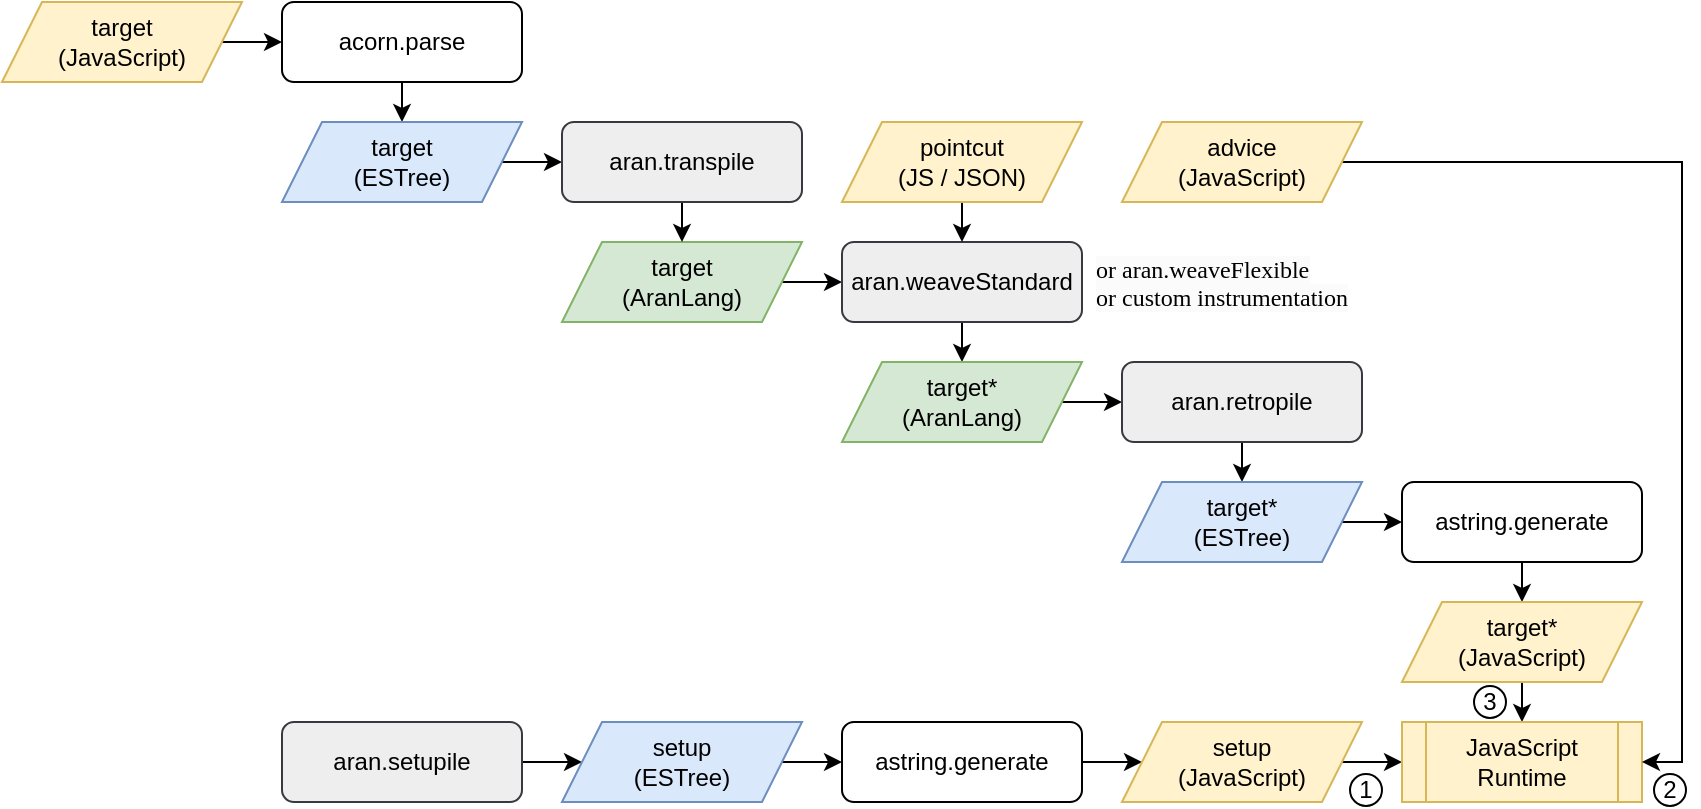 <mxfile version="26.0.10">
  <diagram name="Page-1" id="80j3brz22RbzReh18KdX">
    <mxGraphModel dx="984" dy="575" grid="1" gridSize="10" guides="1" tooltips="1" connect="1" arrows="1" fold="1" page="1" pageScale="1" pageWidth="827" pageHeight="1169" math="0" shadow="0">
      <root>
        <mxCell id="0" />
        <mxCell id="1" parent="0" />
        <mxCell id="nkJJONYqu3Pxzixm7wUG-18" style="edgeStyle=orthogonalEdgeStyle;rounded=0;orthogonalLoop=1;jettySize=auto;html=1;exitX=0.5;exitY=1;exitDx=0;exitDy=0;entryX=0.5;entryY=0;entryDx=0;entryDy=0;" edge="1" parent="1" source="nkJJONYqu3Pxzixm7wUG-1" target="nkJJONYqu3Pxzixm7wUG-4">
          <mxGeometry relative="1" as="geometry" />
        </mxCell>
        <mxCell id="nkJJONYqu3Pxzixm7wUG-1" value="acorn.parse" style="rounded=1;whiteSpace=wrap;html=1;" vertex="1" parent="1">
          <mxGeometry x="180" y="40" width="120" height="40" as="geometry" />
        </mxCell>
        <mxCell id="nkJJONYqu3Pxzixm7wUG-17" style="edgeStyle=orthogonalEdgeStyle;rounded=0;orthogonalLoop=1;jettySize=auto;html=1;exitX=1;exitY=0.5;exitDx=0;exitDy=0;entryX=0;entryY=0.5;entryDx=0;entryDy=0;" edge="1" parent="1" source="nkJJONYqu3Pxzixm7wUG-2" target="nkJJONYqu3Pxzixm7wUG-1">
          <mxGeometry relative="1" as="geometry" />
        </mxCell>
        <mxCell id="nkJJONYqu3Pxzixm7wUG-2" value="target&lt;br&gt;&lt;div&gt;(JavaScript)&lt;/div&gt;" style="shape=parallelogram;perimeter=parallelogramPerimeter;whiteSpace=wrap;html=1;fixedSize=1;fillColor=#fff2cc;strokeColor=#d6b656;" vertex="1" parent="1">
          <mxGeometry x="40" y="40" width="120" height="40" as="geometry" />
        </mxCell>
        <mxCell id="nkJJONYqu3Pxzixm7wUG-21" style="edgeStyle=orthogonalEdgeStyle;rounded=0;orthogonalLoop=1;jettySize=auto;html=1;exitX=1;exitY=0.5;exitDx=0;exitDy=0;entryX=0;entryY=0.5;entryDx=0;entryDy=0;" edge="1" parent="1" source="nkJJONYqu3Pxzixm7wUG-3" target="nkJJONYqu3Pxzixm7wUG-6">
          <mxGeometry relative="1" as="geometry" />
        </mxCell>
        <mxCell id="nkJJONYqu3Pxzixm7wUG-3" value="&lt;div&gt;target&lt;br&gt;&lt;/div&gt;(AranLang)" style="shape=parallelogram;perimeter=parallelogramPerimeter;whiteSpace=wrap;html=1;fixedSize=1;fillColor=#d5e8d4;strokeColor=#82b366;" vertex="1" parent="1">
          <mxGeometry x="320" y="160" width="120" height="40" as="geometry" />
        </mxCell>
        <mxCell id="nkJJONYqu3Pxzixm7wUG-19" style="edgeStyle=orthogonalEdgeStyle;rounded=0;orthogonalLoop=1;jettySize=auto;html=1;exitX=1;exitY=0.5;exitDx=0;exitDy=0;entryX=0;entryY=0.5;entryDx=0;entryDy=0;" edge="1" parent="1" source="nkJJONYqu3Pxzixm7wUG-4" target="nkJJONYqu3Pxzixm7wUG-5">
          <mxGeometry relative="1" as="geometry" />
        </mxCell>
        <mxCell id="nkJJONYqu3Pxzixm7wUG-4" value="&lt;div&gt;target&lt;br&gt;&lt;/div&gt;(ESTree)" style="shape=parallelogram;perimeter=parallelogramPerimeter;whiteSpace=wrap;html=1;fixedSize=1;fillColor=#dae8fc;strokeColor=#6c8ebf;" vertex="1" parent="1">
          <mxGeometry x="180" y="100" width="120" height="40" as="geometry" />
        </mxCell>
        <mxCell id="nkJJONYqu3Pxzixm7wUG-20" style="edgeStyle=orthogonalEdgeStyle;rounded=0;orthogonalLoop=1;jettySize=auto;html=1;exitX=0.5;exitY=1;exitDx=0;exitDy=0;entryX=0.5;entryY=0;entryDx=0;entryDy=0;" edge="1" parent="1" source="nkJJONYqu3Pxzixm7wUG-5" target="nkJJONYqu3Pxzixm7wUG-3">
          <mxGeometry relative="1" as="geometry" />
        </mxCell>
        <mxCell id="nkJJONYqu3Pxzixm7wUG-5" value="aran.transpile" style="rounded=1;whiteSpace=wrap;html=1;fillColor=#eeeeee;strokeColor=#36393d;" vertex="1" parent="1">
          <mxGeometry x="320" y="100" width="120" height="40" as="geometry" />
        </mxCell>
        <mxCell id="nkJJONYqu3Pxzixm7wUG-22" style="edgeStyle=orthogonalEdgeStyle;rounded=0;orthogonalLoop=1;jettySize=auto;html=1;exitX=0.5;exitY=1;exitDx=0;exitDy=0;entryX=0.5;entryY=0;entryDx=0;entryDy=0;" edge="1" parent="1" source="nkJJONYqu3Pxzixm7wUG-6" target="nkJJONYqu3Pxzixm7wUG-7">
          <mxGeometry relative="1" as="geometry" />
        </mxCell>
        <mxCell id="nkJJONYqu3Pxzixm7wUG-6" value="&lt;font face=&quot;Helvetica&quot;&gt;aran.weaveStandard&lt;/font&gt;" style="rounded=1;whiteSpace=wrap;html=1;fillColor=#eeeeee;strokeColor=#36393d;" vertex="1" parent="1">
          <mxGeometry x="460" y="160" width="120" height="40" as="geometry" />
        </mxCell>
        <mxCell id="nkJJONYqu3Pxzixm7wUG-23" style="edgeStyle=orthogonalEdgeStyle;rounded=0;orthogonalLoop=1;jettySize=auto;html=1;exitX=1;exitY=0.5;exitDx=0;exitDy=0;entryX=0;entryY=0.5;entryDx=0;entryDy=0;" edge="1" parent="1" source="nkJJONYqu3Pxzixm7wUG-7" target="nkJJONYqu3Pxzixm7wUG-8">
          <mxGeometry relative="1" as="geometry" />
        </mxCell>
        <mxCell id="nkJJONYqu3Pxzixm7wUG-7" value="&lt;div&gt;target*&lt;/div&gt;(AranLang)" style="shape=parallelogram;perimeter=parallelogramPerimeter;whiteSpace=wrap;html=1;fixedSize=1;fillColor=#d5e8d4;strokeColor=#82b366;" vertex="1" parent="1">
          <mxGeometry x="460" y="220" width="120" height="40" as="geometry" />
        </mxCell>
        <mxCell id="nkJJONYqu3Pxzixm7wUG-24" style="edgeStyle=orthogonalEdgeStyle;rounded=0;orthogonalLoop=1;jettySize=auto;html=1;exitX=0.5;exitY=1;exitDx=0;exitDy=0;entryX=0.5;entryY=0;entryDx=0;entryDy=0;" edge="1" parent="1" source="nkJJONYqu3Pxzixm7wUG-8" target="nkJJONYqu3Pxzixm7wUG-9">
          <mxGeometry relative="1" as="geometry" />
        </mxCell>
        <mxCell id="nkJJONYqu3Pxzixm7wUG-8" value="aran.retropile" style="rounded=1;whiteSpace=wrap;html=1;fillColor=#eeeeee;strokeColor=#36393d;" vertex="1" parent="1">
          <mxGeometry x="600" y="220" width="120" height="40" as="geometry" />
        </mxCell>
        <mxCell id="nkJJONYqu3Pxzixm7wUG-25" style="edgeStyle=orthogonalEdgeStyle;rounded=0;orthogonalLoop=1;jettySize=auto;html=1;exitX=1;exitY=0.5;exitDx=0;exitDy=0;entryX=0;entryY=0.5;entryDx=0;entryDy=0;" edge="1" parent="1" source="nkJJONYqu3Pxzixm7wUG-9" target="nkJJONYqu3Pxzixm7wUG-10">
          <mxGeometry relative="1" as="geometry" />
        </mxCell>
        <mxCell id="nkJJONYqu3Pxzixm7wUG-9" value="&lt;div&gt;target*&lt;/div&gt;(ESTree)" style="shape=parallelogram;perimeter=parallelogramPerimeter;whiteSpace=wrap;html=1;fixedSize=1;fillColor=#dae8fc;strokeColor=#6c8ebf;" vertex="1" parent="1">
          <mxGeometry x="600" y="280" width="120" height="40" as="geometry" />
        </mxCell>
        <mxCell id="nkJJONYqu3Pxzixm7wUG-26" style="edgeStyle=orthogonalEdgeStyle;rounded=0;orthogonalLoop=1;jettySize=auto;html=1;exitX=0.5;exitY=1;exitDx=0;exitDy=0;entryX=0.5;entryY=0;entryDx=0;entryDy=0;" edge="1" parent="1" source="nkJJONYqu3Pxzixm7wUG-10" target="nkJJONYqu3Pxzixm7wUG-11">
          <mxGeometry relative="1" as="geometry" />
        </mxCell>
        <mxCell id="nkJJONYqu3Pxzixm7wUG-10" value="astring.generate" style="rounded=1;whiteSpace=wrap;html=1;" vertex="1" parent="1">
          <mxGeometry x="740" y="280" width="120" height="40" as="geometry" />
        </mxCell>
        <mxCell id="nkJJONYqu3Pxzixm7wUG-27" style="edgeStyle=orthogonalEdgeStyle;rounded=0;orthogonalLoop=1;jettySize=auto;html=1;exitX=0.5;exitY=1;exitDx=0;exitDy=0;entryX=0.5;entryY=0;entryDx=0;entryDy=0;" edge="1" parent="1" source="nkJJONYqu3Pxzixm7wUG-11" target="nkJJONYqu3Pxzixm7wUG-16">
          <mxGeometry relative="1" as="geometry" />
        </mxCell>
        <mxCell id="nkJJONYqu3Pxzixm7wUG-11" value="&lt;div&gt;target*&lt;/div&gt;(JavaScript)" style="shape=parallelogram;perimeter=parallelogramPerimeter;whiteSpace=wrap;html=1;fixedSize=1;fillColor=#fff2cc;strokeColor=#d6b656;" vertex="1" parent="1">
          <mxGeometry x="740" y="340" width="120" height="40" as="geometry" />
        </mxCell>
        <mxCell id="nkJJONYqu3Pxzixm7wUG-31" style="edgeStyle=orthogonalEdgeStyle;rounded=0;orthogonalLoop=1;jettySize=auto;html=1;exitX=1;exitY=0.5;exitDx=0;exitDy=0;" edge="1" parent="1" source="nkJJONYqu3Pxzixm7wUG-12" target="nkJJONYqu3Pxzixm7wUG-13">
          <mxGeometry relative="1" as="geometry" />
        </mxCell>
        <mxCell id="nkJJONYqu3Pxzixm7wUG-12" value="aran.setupile" style="rounded=1;whiteSpace=wrap;html=1;fillColor=#eeeeee;strokeColor=#36393d;" vertex="1" parent="1">
          <mxGeometry x="180" y="400" width="120" height="40" as="geometry" />
        </mxCell>
        <mxCell id="nkJJONYqu3Pxzixm7wUG-30" style="edgeStyle=orthogonalEdgeStyle;rounded=0;orthogonalLoop=1;jettySize=auto;html=1;exitX=1;exitY=0.5;exitDx=0;exitDy=0;entryX=0;entryY=0.5;entryDx=0;entryDy=0;" edge="1" parent="1" source="nkJJONYqu3Pxzixm7wUG-13" target="nkJJONYqu3Pxzixm7wUG-14">
          <mxGeometry relative="1" as="geometry" />
        </mxCell>
        <mxCell id="nkJJONYqu3Pxzixm7wUG-13" value="&lt;div&gt;setup&lt;/div&gt;(ESTree)" style="shape=parallelogram;perimeter=parallelogramPerimeter;whiteSpace=wrap;html=1;fixedSize=1;fillColor=#dae8fc;strokeColor=#6c8ebf;" vertex="1" parent="1">
          <mxGeometry x="320" y="400" width="120" height="40" as="geometry" />
        </mxCell>
        <mxCell id="nkJJONYqu3Pxzixm7wUG-29" style="edgeStyle=orthogonalEdgeStyle;rounded=0;orthogonalLoop=1;jettySize=auto;html=1;exitX=1;exitY=0.5;exitDx=0;exitDy=0;entryX=0;entryY=0.5;entryDx=0;entryDy=0;" edge="1" parent="1" source="nkJJONYqu3Pxzixm7wUG-14" target="nkJJONYqu3Pxzixm7wUG-15">
          <mxGeometry relative="1" as="geometry" />
        </mxCell>
        <mxCell id="nkJJONYqu3Pxzixm7wUG-14" value="astring.generate" style="rounded=1;whiteSpace=wrap;html=1;" vertex="1" parent="1">
          <mxGeometry x="460" y="400" width="120" height="40" as="geometry" />
        </mxCell>
        <mxCell id="nkJJONYqu3Pxzixm7wUG-39" style="edgeStyle=orthogonalEdgeStyle;rounded=0;orthogonalLoop=1;jettySize=auto;html=1;exitX=1;exitY=0.5;exitDx=0;exitDy=0;entryX=0;entryY=0.5;entryDx=0;entryDy=0;" edge="1" parent="1" source="nkJJONYqu3Pxzixm7wUG-15" target="nkJJONYqu3Pxzixm7wUG-16">
          <mxGeometry relative="1" as="geometry" />
        </mxCell>
        <mxCell id="nkJJONYqu3Pxzixm7wUG-15" value="&lt;div&gt;setup&lt;/div&gt;(JavaScript)" style="shape=parallelogram;perimeter=parallelogramPerimeter;whiteSpace=wrap;html=1;fixedSize=1;fillColor=#fff2cc;strokeColor=#d6b656;" vertex="1" parent="1">
          <mxGeometry x="600" y="400" width="120" height="40" as="geometry" />
        </mxCell>
        <mxCell id="nkJJONYqu3Pxzixm7wUG-16" value="JavaScript&lt;div&gt;Runtime&lt;/div&gt;" style="shape=process;whiteSpace=wrap;html=1;backgroundOutline=1;fillColor=#fff2cc;strokeColor=#d6b656;" vertex="1" parent="1">
          <mxGeometry x="740" y="400" width="120" height="40" as="geometry" />
        </mxCell>
        <mxCell id="nkJJONYqu3Pxzixm7wUG-33" value="&lt;span style=&quot;caret-color: rgb(0, 0, 0); color: rgb(0, 0, 0); font-style: normal; font-variant-caps: normal; font-weight: 400; letter-spacing: normal; text-align: center; text-indent: 0px; text-transform: none; white-space: normal; word-spacing: 0px; -webkit-text-stroke-width: 0px; background-color: rgb(251, 251, 251); text-decoration: none; float: none; display: inline !important;&quot;&gt;&lt;font face=&quot;Comic Sans MS&quot;&gt;or aran.weaveFlexible&lt;/font&gt;&lt;/span&gt;&lt;div&gt;&lt;span style=&quot;caret-color: rgb(0, 0, 0); color: rgb(0, 0, 0); font-style: normal; font-variant-caps: normal; font-weight: 400; letter-spacing: normal; text-align: center; text-indent: 0px; text-transform: none; white-space: normal; word-spacing: 0px; -webkit-text-stroke-width: 0px; background-color: rgb(251, 251, 251); text-decoration: none; float: none; display: inline !important;&quot;&gt;&lt;font face=&quot;Comic Sans MS&quot;&gt;or custom instrumentation&lt;/font&gt;&lt;/span&gt;&lt;/div&gt;" style="text;whiteSpace=wrap;html=1;" vertex="1" parent="1">
          <mxGeometry x="585" y="160" width="150" height="40" as="geometry" />
        </mxCell>
        <mxCell id="nkJJONYqu3Pxzixm7wUG-38" style="edgeStyle=orthogonalEdgeStyle;rounded=0;orthogonalLoop=1;jettySize=auto;html=1;exitX=1;exitY=0.5;exitDx=0;exitDy=0;entryX=1;entryY=0.5;entryDx=0;entryDy=0;" edge="1" parent="1" source="nkJJONYqu3Pxzixm7wUG-35" target="nkJJONYqu3Pxzixm7wUG-16">
          <mxGeometry relative="1" as="geometry" />
        </mxCell>
        <mxCell id="nkJJONYqu3Pxzixm7wUG-35" value="advice&lt;div&gt;(JavaScript)&lt;/div&gt;" style="shape=parallelogram;perimeter=parallelogramPerimeter;whiteSpace=wrap;html=1;fixedSize=1;fillColor=#fff2cc;strokeColor=#d6b656;" vertex="1" parent="1">
          <mxGeometry x="600" y="100" width="120" height="40" as="geometry" />
        </mxCell>
        <mxCell id="nkJJONYqu3Pxzixm7wUG-37" style="edgeStyle=orthogonalEdgeStyle;rounded=0;orthogonalLoop=1;jettySize=auto;html=1;exitX=0.5;exitY=1;exitDx=0;exitDy=0;entryX=0.5;entryY=0;entryDx=0;entryDy=0;" edge="1" parent="1" source="nkJJONYqu3Pxzixm7wUG-36" target="nkJJONYqu3Pxzixm7wUG-6">
          <mxGeometry relative="1" as="geometry" />
        </mxCell>
        <mxCell id="nkJJONYqu3Pxzixm7wUG-36" value="pointcut&lt;div&gt;(JS / JSON)&lt;/div&gt;" style="shape=parallelogram;perimeter=parallelogramPerimeter;whiteSpace=wrap;html=1;fixedSize=1;fillColor=#fff2cc;strokeColor=#d6b656;" vertex="1" parent="1">
          <mxGeometry x="460" y="100" width="120" height="40" as="geometry" />
        </mxCell>
        <mxCell id="nkJJONYqu3Pxzixm7wUG-41" value="1" style="ellipse;whiteSpace=wrap;html=1;aspect=fixed;" vertex="1" parent="1">
          <mxGeometry x="714" y="426" width="16" height="16" as="geometry" />
        </mxCell>
        <mxCell id="nkJJONYqu3Pxzixm7wUG-42" value="2" style="ellipse;whiteSpace=wrap;html=1;aspect=fixed;direction=south;" vertex="1" parent="1">
          <mxGeometry x="866" y="426" width="16" height="16" as="geometry" />
        </mxCell>
        <mxCell id="nkJJONYqu3Pxzixm7wUG-43" value="3" style="ellipse;whiteSpace=wrap;html=1;aspect=fixed;" vertex="1" parent="1">
          <mxGeometry x="776" y="382" width="16" height="16" as="geometry" />
        </mxCell>
      </root>
    </mxGraphModel>
  </diagram>
</mxfile>
